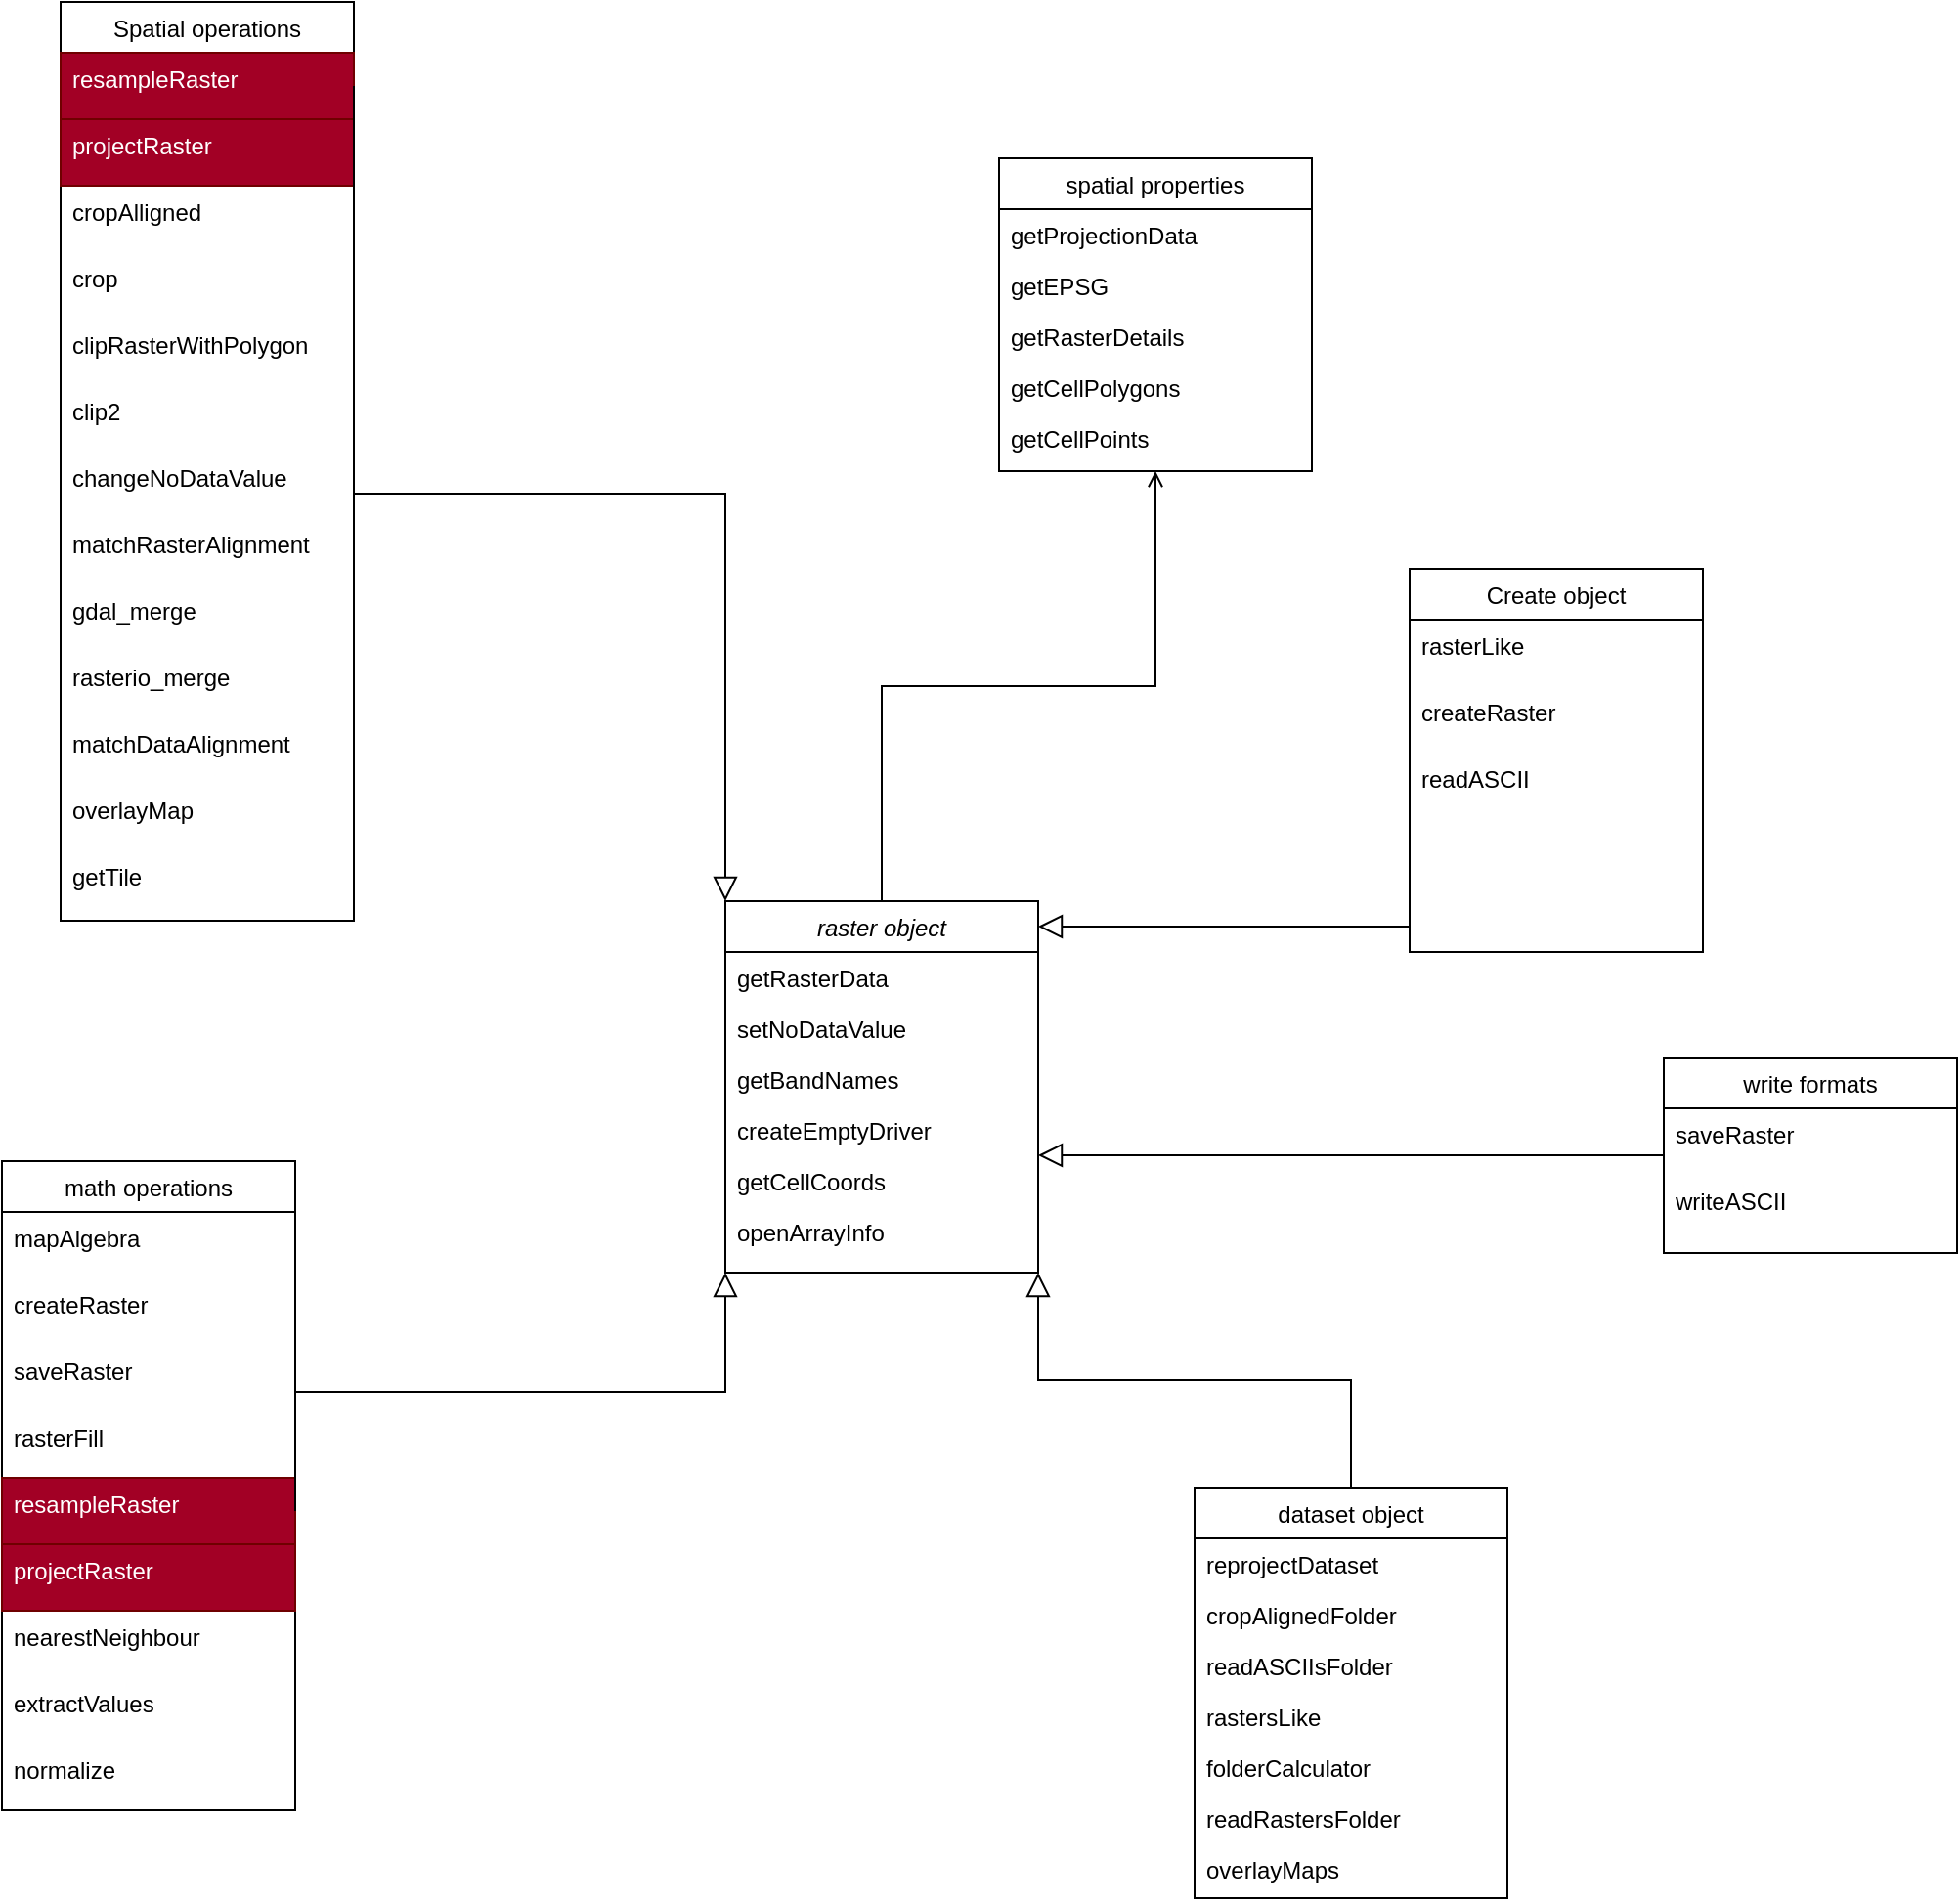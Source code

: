 <mxfile version="20.8.16" type="device"><diagram id="C5RBs43oDa-KdzZeNtuy" name="Page-1"><mxGraphModel dx="2245" dy="2039" grid="1" gridSize="10" guides="1" tooltips="1" connect="1" arrows="1" fold="1" page="1" pageScale="1" pageWidth="827" pageHeight="1169" math="0" shadow="0"><root><mxCell id="WIyWlLk6GJQsqaUBKTNV-0"/><mxCell id="WIyWlLk6GJQsqaUBKTNV-1" parent="WIyWlLk6GJQsqaUBKTNV-0"/><mxCell id="zkfFHV4jXpPFQw0GAbJ--0" value="raster object" style="swimlane;fontStyle=2;align=center;verticalAlign=top;childLayout=stackLayout;horizontal=1;startSize=26;horizontalStack=0;resizeParent=1;resizeLast=0;collapsible=1;marginBottom=0;rounded=0;shadow=0;strokeWidth=1;" parent="WIyWlLk6GJQsqaUBKTNV-1" vertex="1"><mxGeometry x="140" y="120" width="160" height="190" as="geometry"><mxRectangle x="230" y="140" width="160" height="26" as="alternateBounds"/></mxGeometry></mxCell><mxCell id="zkfFHV4jXpPFQw0GAbJ--1" value="getRasterData" style="text;align=left;verticalAlign=top;spacingLeft=4;spacingRight=4;overflow=hidden;rotatable=0;points=[[0,0.5],[1,0.5]];portConstraint=eastwest;" parent="zkfFHV4jXpPFQw0GAbJ--0" vertex="1"><mxGeometry y="26" width="160" height="26" as="geometry"/></mxCell><mxCell id="o7iK8XNrkO_dPIbH2RLY-7" value="setNoDataValue" style="text;align=left;verticalAlign=top;spacingLeft=4;spacingRight=4;overflow=hidden;rotatable=0;points=[[0,0.5],[1,0.5]];portConstraint=eastwest;rounded=0;shadow=0;html=0;" parent="zkfFHV4jXpPFQw0GAbJ--0" vertex="1"><mxGeometry y="52" width="160" height="26" as="geometry"/></mxCell><mxCell id="o7iK8XNrkO_dPIbH2RLY-6" value="getBandNames" style="text;align=left;verticalAlign=top;spacingLeft=4;spacingRight=4;overflow=hidden;rotatable=0;points=[[0,0.5],[1,0.5]];portConstraint=eastwest;rounded=0;shadow=0;html=0;" parent="zkfFHV4jXpPFQw0GAbJ--0" vertex="1"><mxGeometry y="78" width="160" height="26" as="geometry"/></mxCell><mxCell id="o7iK8XNrkO_dPIbH2RLY-5" value="createEmptyDriver" style="text;align=left;verticalAlign=top;spacingLeft=4;spacingRight=4;overflow=hidden;rotatable=0;points=[[0,0.5],[1,0.5]];portConstraint=eastwest;rounded=0;shadow=0;html=0;" parent="zkfFHV4jXpPFQw0GAbJ--0" vertex="1"><mxGeometry y="104" width="160" height="26" as="geometry"/></mxCell><mxCell id="o7iK8XNrkO_dPIbH2RLY-4" value="getCellCoords" style="text;align=left;verticalAlign=top;spacingLeft=4;spacingRight=4;overflow=hidden;rotatable=0;points=[[0,0.5],[1,0.5]];portConstraint=eastwest;rounded=0;shadow=0;html=0;" parent="zkfFHV4jXpPFQw0GAbJ--0" vertex="1"><mxGeometry y="130" width="160" height="26" as="geometry"/></mxCell><mxCell id="o7iK8XNrkO_dPIbH2RLY-9" value="openArrayInfo" style="text;align=left;verticalAlign=top;spacingLeft=4;spacingRight=4;overflow=hidden;rotatable=0;points=[[0,0.5],[1,0.5]];portConstraint=eastwest;rounded=0;shadow=0;html=0;" parent="zkfFHV4jXpPFQw0GAbJ--0" vertex="1"><mxGeometry y="156" width="160" height="26" as="geometry"/></mxCell><mxCell id="zkfFHV4jXpPFQw0GAbJ--6" value="dataset object" style="swimlane;fontStyle=0;align=center;verticalAlign=top;childLayout=stackLayout;horizontal=1;startSize=26;horizontalStack=0;resizeParent=1;resizeLast=0;collapsible=1;marginBottom=0;rounded=0;shadow=0;strokeWidth=1;" parent="WIyWlLk6GJQsqaUBKTNV-1" vertex="1"><mxGeometry x="380" y="420" width="160" height="210" as="geometry"><mxRectangle x="130" y="380" width="160" height="26" as="alternateBounds"/></mxGeometry></mxCell><mxCell id="zkfFHV4jXpPFQw0GAbJ--7" value="reprojectDataset" style="text;align=left;verticalAlign=top;spacingLeft=4;spacingRight=4;overflow=hidden;rotatable=0;points=[[0,0.5],[1,0.5]];portConstraint=eastwest;" parent="zkfFHV4jXpPFQw0GAbJ--6" vertex="1"><mxGeometry y="26" width="160" height="26" as="geometry"/></mxCell><mxCell id="zkfFHV4jXpPFQw0GAbJ--8" value="cropAlignedFolder" style="text;align=left;verticalAlign=top;spacingLeft=4;spacingRight=4;overflow=hidden;rotatable=0;points=[[0,0.5],[1,0.5]];portConstraint=eastwest;rounded=0;shadow=0;html=0;" parent="zkfFHV4jXpPFQw0GAbJ--6" vertex="1"><mxGeometry y="52" width="160" height="26" as="geometry"/></mxCell><mxCell id="o7iK8XNrkO_dPIbH2RLY-61" value="readASCIIsFolder" style="text;align=left;verticalAlign=top;spacingLeft=4;spacingRight=4;overflow=hidden;rotatable=0;points=[[0,0.5],[1,0.5]];portConstraint=eastwest;rounded=0;shadow=0;html=0;" parent="zkfFHV4jXpPFQw0GAbJ--6" vertex="1"><mxGeometry y="78" width="160" height="26" as="geometry"/></mxCell><mxCell id="o7iK8XNrkO_dPIbH2RLY-60" value="rastersLike" style="text;align=left;verticalAlign=top;spacingLeft=4;spacingRight=4;overflow=hidden;rotatable=0;points=[[0,0.5],[1,0.5]];portConstraint=eastwest;rounded=0;shadow=0;html=0;" parent="zkfFHV4jXpPFQw0GAbJ--6" vertex="1"><mxGeometry y="104" width="160" height="26" as="geometry"/></mxCell><mxCell id="o7iK8XNrkO_dPIbH2RLY-59" value="folderCalculator" style="text;align=left;verticalAlign=top;spacingLeft=4;spacingRight=4;overflow=hidden;rotatable=0;points=[[0,0.5],[1,0.5]];portConstraint=eastwest;rounded=0;shadow=0;html=0;" parent="zkfFHV4jXpPFQw0GAbJ--6" vertex="1"><mxGeometry y="130" width="160" height="26" as="geometry"/></mxCell><mxCell id="o7iK8XNrkO_dPIbH2RLY-65" value="readRastersFolder" style="text;align=left;verticalAlign=top;spacingLeft=4;spacingRight=4;overflow=hidden;rotatable=0;points=[[0,0.5],[1,0.5]];portConstraint=eastwest;rounded=0;shadow=0;html=0;" parent="zkfFHV4jXpPFQw0GAbJ--6" vertex="1"><mxGeometry y="156" width="160" height="26" as="geometry"/></mxCell><mxCell id="o7iK8XNrkO_dPIbH2RLY-64" value="overlayMaps" style="text;align=left;verticalAlign=top;spacingLeft=4;spacingRight=4;overflow=hidden;rotatable=0;points=[[0,0.5],[1,0.5]];portConstraint=eastwest;rounded=0;shadow=0;html=0;" parent="zkfFHV4jXpPFQw0GAbJ--6" vertex="1"><mxGeometry y="182" width="160" height="26" as="geometry"/></mxCell><mxCell id="zkfFHV4jXpPFQw0GAbJ--12" value="" style="endArrow=block;endSize=10;endFill=0;shadow=0;strokeWidth=1;rounded=0;edgeStyle=elbowEdgeStyle;elbow=vertical;entryX=1;entryY=1;entryDx=0;entryDy=0;" parent="WIyWlLk6GJQsqaUBKTNV-1" source="zkfFHV4jXpPFQw0GAbJ--6" target="zkfFHV4jXpPFQw0GAbJ--0" edge="1"><mxGeometry width="160" relative="1" as="geometry"><mxPoint x="200" y="203" as="sourcePoint"/><mxPoint x="200" y="203" as="targetPoint"/></mxGeometry></mxCell><mxCell id="zkfFHV4jXpPFQw0GAbJ--13" value="Create object" style="swimlane;fontStyle=0;align=center;verticalAlign=top;childLayout=stackLayout;horizontal=1;startSize=26;horizontalStack=0;resizeParent=1;resizeLast=0;collapsible=1;marginBottom=0;rounded=0;shadow=0;strokeWidth=1;" parent="WIyWlLk6GJQsqaUBKTNV-1" vertex="1"><mxGeometry x="490" y="-50" width="150" height="196" as="geometry"><mxRectangle x="340" y="380" width="170" height="26" as="alternateBounds"/></mxGeometry></mxCell><mxCell id="zkfFHV4jXpPFQw0GAbJ--14" value="rasterLike" style="text;align=left;verticalAlign=top;spacingLeft=4;spacingRight=4;overflow=hidden;rotatable=0;points=[[0,0.5],[1,0.5]];portConstraint=eastwest;" parent="zkfFHV4jXpPFQw0GAbJ--13" vertex="1"><mxGeometry y="26" width="150" height="34" as="geometry"/></mxCell><mxCell id="o7iK8XNrkO_dPIbH2RLY-20" value="createRaster" style="text;align=left;verticalAlign=top;spacingLeft=4;spacingRight=4;overflow=hidden;rotatable=0;points=[[0,0.5],[1,0.5]];portConstraint=eastwest;" parent="zkfFHV4jXpPFQw0GAbJ--13" vertex="1"><mxGeometry y="60" width="150" height="34" as="geometry"/></mxCell><mxCell id="o7iK8XNrkO_dPIbH2RLY-18" value="readASCII" style="text;align=left;verticalAlign=top;spacingLeft=4;spacingRight=4;overflow=hidden;rotatable=0;points=[[0,0.5],[1,0.5]];portConstraint=eastwest;" parent="zkfFHV4jXpPFQw0GAbJ--13" vertex="1"><mxGeometry y="94" width="150" height="34" as="geometry"/></mxCell><mxCell id="zkfFHV4jXpPFQw0GAbJ--16" value="" style="endArrow=block;endSize=10;endFill=0;shadow=0;strokeWidth=1;rounded=0;edgeStyle=elbowEdgeStyle;elbow=vertical;" parent="WIyWlLk6GJQsqaUBKTNV-1" source="zkfFHV4jXpPFQw0GAbJ--13" target="zkfFHV4jXpPFQw0GAbJ--0" edge="1"><mxGeometry width="160" relative="1" as="geometry"><mxPoint x="210" y="373" as="sourcePoint"/><mxPoint x="310" y="271" as="targetPoint"/></mxGeometry></mxCell><mxCell id="zkfFHV4jXpPFQw0GAbJ--17" value="spatial properties" style="swimlane;fontStyle=0;align=center;verticalAlign=top;childLayout=stackLayout;horizontal=1;startSize=26;horizontalStack=0;resizeParent=1;resizeLast=0;collapsible=1;marginBottom=0;rounded=0;shadow=0;strokeWidth=1;" parent="WIyWlLk6GJQsqaUBKTNV-1" vertex="1"><mxGeometry x="280" y="-260" width="160" height="160" as="geometry"><mxRectangle x="550" y="140" width="160" height="26" as="alternateBounds"/></mxGeometry></mxCell><mxCell id="zkfFHV4jXpPFQw0GAbJ--18" value="getProjectionData" style="text;align=left;verticalAlign=top;spacingLeft=4;spacingRight=4;overflow=hidden;rotatable=0;points=[[0,0.5],[1,0.5]];portConstraint=eastwest;" parent="zkfFHV4jXpPFQw0GAbJ--17" vertex="1"><mxGeometry y="26" width="160" height="26" as="geometry"/></mxCell><mxCell id="zkfFHV4jXpPFQw0GAbJ--19" value="getEPSG" style="text;align=left;verticalAlign=top;spacingLeft=4;spacingRight=4;overflow=hidden;rotatable=0;points=[[0,0.5],[1,0.5]];portConstraint=eastwest;rounded=0;shadow=0;html=0;" parent="zkfFHV4jXpPFQw0GAbJ--17" vertex="1"><mxGeometry y="52" width="160" height="26" as="geometry"/></mxCell><mxCell id="zkfFHV4jXpPFQw0GAbJ--20" value="getRasterDetails" style="text;align=left;verticalAlign=top;spacingLeft=4;spacingRight=4;overflow=hidden;rotatable=0;points=[[0,0.5],[1,0.5]];portConstraint=eastwest;rounded=0;shadow=0;html=0;" parent="zkfFHV4jXpPFQw0GAbJ--17" vertex="1"><mxGeometry y="78" width="160" height="26" as="geometry"/></mxCell><mxCell id="zkfFHV4jXpPFQw0GAbJ--21" value="getCellPolygons" style="text;align=left;verticalAlign=top;spacingLeft=4;spacingRight=4;overflow=hidden;rotatable=0;points=[[0,0.5],[1,0.5]];portConstraint=eastwest;rounded=0;shadow=0;html=0;" parent="zkfFHV4jXpPFQw0GAbJ--17" vertex="1"><mxGeometry y="104" width="160" height="26" as="geometry"/></mxCell><mxCell id="zkfFHV4jXpPFQw0GAbJ--22" value="getCellPoints" style="text;align=left;verticalAlign=top;spacingLeft=4;spacingRight=4;overflow=hidden;rotatable=0;points=[[0,0.5],[1,0.5]];portConstraint=eastwest;rounded=0;shadow=0;html=0;" parent="zkfFHV4jXpPFQw0GAbJ--17" vertex="1"><mxGeometry y="130" width="160" height="26" as="geometry"/></mxCell><mxCell id="zkfFHV4jXpPFQw0GAbJ--26" value="" style="endArrow=open;shadow=0;strokeWidth=1;rounded=0;endFill=1;edgeStyle=elbowEdgeStyle;elbow=vertical;" parent="WIyWlLk6GJQsqaUBKTNV-1" source="zkfFHV4jXpPFQw0GAbJ--0" target="zkfFHV4jXpPFQw0GAbJ--17" edge="1"><mxGeometry x="0.5" y="41" relative="1" as="geometry"><mxPoint x="380" y="192" as="sourcePoint"/><mxPoint x="540" y="192" as="targetPoint"/><mxPoint x="-40" y="32" as="offset"/></mxGeometry></mxCell><mxCell id="o7iK8XNrkO_dPIbH2RLY-22" value="math operations" style="swimlane;fontStyle=0;align=center;verticalAlign=top;childLayout=stackLayout;horizontal=1;startSize=26;horizontalStack=0;resizeParent=1;resizeLast=0;collapsible=1;marginBottom=0;rounded=0;shadow=0;strokeWidth=1;" parent="WIyWlLk6GJQsqaUBKTNV-1" vertex="1"><mxGeometry x="-230" y="253" width="150" height="332" as="geometry"><mxRectangle x="340" y="380" width="170" height="26" as="alternateBounds"/></mxGeometry></mxCell><mxCell id="o7iK8XNrkO_dPIbH2RLY-23" value="mapAlgebra" style="text;align=left;verticalAlign=top;spacingLeft=4;spacingRight=4;overflow=hidden;rotatable=0;points=[[0,0.5],[1,0.5]];portConstraint=eastwest;" parent="o7iK8XNrkO_dPIbH2RLY-22" vertex="1"><mxGeometry y="26" width="150" height="34" as="geometry"/></mxCell><mxCell id="o7iK8XNrkO_dPIbH2RLY-24" value="createRaster" style="text;align=left;verticalAlign=top;spacingLeft=4;spacingRight=4;overflow=hidden;rotatable=0;points=[[0,0.5],[1,0.5]];portConstraint=eastwest;" parent="o7iK8XNrkO_dPIbH2RLY-22" vertex="1"><mxGeometry y="60" width="150" height="34" as="geometry"/></mxCell><mxCell id="o7iK8XNrkO_dPIbH2RLY-25" value="saveRaster" style="text;align=left;verticalAlign=top;spacingLeft=4;spacingRight=4;overflow=hidden;rotatable=0;points=[[0,0.5],[1,0.5]];portConstraint=eastwest;" parent="o7iK8XNrkO_dPIbH2RLY-22" vertex="1"><mxGeometry y="94" width="150" height="34" as="geometry"/></mxCell><mxCell id="o7iK8XNrkO_dPIbH2RLY-26" value="rasterFill" style="text;align=left;verticalAlign=top;spacingLeft=4;spacingRight=4;overflow=hidden;rotatable=0;points=[[0,0.5],[1,0.5]];portConstraint=eastwest;" parent="o7iK8XNrkO_dPIbH2RLY-22" vertex="1"><mxGeometry y="128" width="150" height="34" as="geometry"/></mxCell><mxCell id="o7iK8XNrkO_dPIbH2RLY-32" value="resampleRaster" style="text;align=left;verticalAlign=top;spacingLeft=4;spacingRight=4;overflow=hidden;rotatable=0;points=[[0,0.5],[1,0.5]];portConstraint=eastwest;fillColor=#a20025;fontColor=#ffffff;strokeColor=#6F0000;" parent="o7iK8XNrkO_dPIbH2RLY-22" vertex="1"><mxGeometry y="162" width="150" height="34" as="geometry"/></mxCell><mxCell id="o7iK8XNrkO_dPIbH2RLY-31" value="projectRaster" style="text;align=left;verticalAlign=top;spacingLeft=4;spacingRight=4;overflow=hidden;rotatable=0;points=[[0,0.5],[1,0.5]];portConstraint=eastwest;fillColor=#a20025;strokeColor=#6F0000;fontColor=#ffffff;" parent="o7iK8XNrkO_dPIbH2RLY-22" vertex="1"><mxGeometry y="196" width="150" height="34" as="geometry"/></mxCell><mxCell id="o7iK8XNrkO_dPIbH2RLY-30" value="nearestNeighbour" style="text;align=left;verticalAlign=top;spacingLeft=4;spacingRight=4;overflow=hidden;rotatable=0;points=[[0,0.5],[1,0.5]];portConstraint=eastwest;" parent="o7iK8XNrkO_dPIbH2RLY-22" vertex="1"><mxGeometry y="230" width="150" height="34" as="geometry"/></mxCell><mxCell id="o7iK8XNrkO_dPIbH2RLY-29" value="extractValues" style="text;align=left;verticalAlign=top;spacingLeft=4;spacingRight=4;overflow=hidden;rotatable=0;points=[[0,0.5],[1,0.5]];portConstraint=eastwest;" parent="o7iK8XNrkO_dPIbH2RLY-22" vertex="1"><mxGeometry y="264" width="150" height="34" as="geometry"/></mxCell><mxCell id="o7iK8XNrkO_dPIbH2RLY-72" value="normalize" style="text;align=left;verticalAlign=top;spacingLeft=4;spacingRight=4;overflow=hidden;rotatable=0;points=[[0,0.5],[1,0.5]];portConstraint=eastwest;" parent="o7iK8XNrkO_dPIbH2RLY-22" vertex="1"><mxGeometry y="298" width="150" height="34" as="geometry"/></mxCell><mxCell id="o7iK8XNrkO_dPIbH2RLY-33" value="" style="endArrow=block;endSize=10;endFill=0;shadow=0;strokeWidth=1;rounded=0;edgeStyle=elbowEdgeStyle;elbow=vertical;exitX=1;exitY=0.5;exitDx=0;exitDy=0;entryX=0;entryY=1;entryDx=0;entryDy=0;" parent="WIyWlLk6GJQsqaUBKTNV-1" source="o7iK8XNrkO_dPIbH2RLY-32" target="zkfFHV4jXpPFQw0GAbJ--0" edge="1"><mxGeometry width="160" relative="1" as="geometry"><mxPoint x="30" y="620" as="sourcePoint"/><mxPoint x="220" y="328" as="targetPoint"/><Array as="points"/></mxGeometry></mxCell><mxCell id="o7iK8XNrkO_dPIbH2RLY-34" value="Spatial operations" style="swimlane;fontStyle=0;align=center;verticalAlign=top;childLayout=stackLayout;horizontal=1;startSize=26;horizontalStack=0;resizeParent=1;resizeLast=0;collapsible=1;marginBottom=0;rounded=0;shadow=0;strokeWidth=1;" parent="WIyWlLk6GJQsqaUBKTNV-1" vertex="1"><mxGeometry x="-200" y="-340" width="150" height="470" as="geometry"><mxRectangle x="340" y="380" width="170" height="26" as="alternateBounds"/></mxGeometry></mxCell><mxCell id="o7iK8XNrkO_dPIbH2RLY-39" value="resampleRaster" style="text;align=left;verticalAlign=top;spacingLeft=4;spacingRight=4;overflow=hidden;rotatable=0;points=[[0,0.5],[1,0.5]];portConstraint=eastwest;fillColor=#a20025;strokeColor=#6F0000;fontColor=#ffffff;" parent="o7iK8XNrkO_dPIbH2RLY-34" vertex="1"><mxGeometry y="26" width="150" height="34" as="geometry"/></mxCell><mxCell id="o7iK8XNrkO_dPIbH2RLY-40" value="projectRaster" style="text;align=left;verticalAlign=top;spacingLeft=4;spacingRight=4;overflow=hidden;rotatable=0;points=[[0,0.5],[1,0.5]];portConstraint=eastwest;fillColor=#a20025;strokeColor=#6F0000;fontColor=#ffffff;" parent="o7iK8XNrkO_dPIbH2RLY-34" vertex="1"><mxGeometry y="60" width="150" height="34" as="geometry"/></mxCell><mxCell id="o7iK8XNrkO_dPIbH2RLY-41" value="cropAlligned" style="text;align=left;verticalAlign=top;spacingLeft=4;spacingRight=4;overflow=hidden;rotatable=0;points=[[0,0.5],[1,0.5]];portConstraint=eastwest;" parent="o7iK8XNrkO_dPIbH2RLY-34" vertex="1"><mxGeometry y="94" width="150" height="34" as="geometry"/></mxCell><mxCell id="o7iK8XNrkO_dPIbH2RLY-42" value="crop" style="text;align=left;verticalAlign=top;spacingLeft=4;spacingRight=4;overflow=hidden;rotatable=0;points=[[0,0.5],[1,0.5]];portConstraint=eastwest;" parent="o7iK8XNrkO_dPIbH2RLY-34" vertex="1"><mxGeometry y="128" width="150" height="34" as="geometry"/></mxCell><mxCell id="o7iK8XNrkO_dPIbH2RLY-47" value="clipRasterWithPolygon" style="text;align=left;verticalAlign=top;spacingLeft=4;spacingRight=4;overflow=hidden;rotatable=0;points=[[0,0.5],[1,0.5]];portConstraint=eastwest;" parent="o7iK8XNrkO_dPIbH2RLY-34" vertex="1"><mxGeometry y="162" width="150" height="34" as="geometry"/></mxCell><mxCell id="o7iK8XNrkO_dPIbH2RLY-46" value="clip2" style="text;align=left;verticalAlign=top;spacingLeft=4;spacingRight=4;overflow=hidden;rotatable=0;points=[[0,0.5],[1,0.5]];portConstraint=eastwest;" parent="o7iK8XNrkO_dPIbH2RLY-34" vertex="1"><mxGeometry y="196" width="150" height="34" as="geometry"/></mxCell><mxCell id="o7iK8XNrkO_dPIbH2RLY-45" value="changeNoDataValue" style="text;align=left;verticalAlign=top;spacingLeft=4;spacingRight=4;overflow=hidden;rotatable=0;points=[[0,0.5],[1,0.5]];portConstraint=eastwest;" parent="o7iK8XNrkO_dPIbH2RLY-34" vertex="1"><mxGeometry y="230" width="150" height="34" as="geometry"/></mxCell><mxCell id="o7iK8XNrkO_dPIbH2RLY-48" value="matchRasterAlignment" style="text;align=left;verticalAlign=top;spacingLeft=4;spacingRight=4;overflow=hidden;rotatable=0;points=[[0,0.5],[1,0.5]];portConstraint=eastwest;" parent="o7iK8XNrkO_dPIbH2RLY-34" vertex="1"><mxGeometry y="264" width="150" height="34" as="geometry"/></mxCell><mxCell id="o7iK8XNrkO_dPIbH2RLY-57" value="gdal_merge" style="text;align=left;verticalAlign=top;spacingLeft=4;spacingRight=4;overflow=hidden;rotatable=0;points=[[0,0.5],[1,0.5]];portConstraint=eastwest;" parent="o7iK8XNrkO_dPIbH2RLY-34" vertex="1"><mxGeometry y="298" width="150" height="34" as="geometry"/></mxCell><mxCell id="o7iK8XNrkO_dPIbH2RLY-56" value="rasterio_merge" style="text;align=left;verticalAlign=top;spacingLeft=4;spacingRight=4;overflow=hidden;rotatable=0;points=[[0,0.5],[1,0.5]];portConstraint=eastwest;" parent="o7iK8XNrkO_dPIbH2RLY-34" vertex="1"><mxGeometry y="332" width="150" height="34" as="geometry"/></mxCell><mxCell id="o7iK8XNrkO_dPIbH2RLY-55" value="matchDataAlignment" style="text;align=left;verticalAlign=top;spacingLeft=4;spacingRight=4;overflow=hidden;rotatable=0;points=[[0,0.5],[1,0.5]];portConstraint=eastwest;" parent="o7iK8XNrkO_dPIbH2RLY-34" vertex="1"><mxGeometry y="366" width="150" height="34" as="geometry"/></mxCell><mxCell id="o7iK8XNrkO_dPIbH2RLY-70" value="overlayMap" style="text;align=left;verticalAlign=top;spacingLeft=4;spacingRight=4;overflow=hidden;rotatable=0;points=[[0,0.5],[1,0.5]];portConstraint=eastwest;" parent="o7iK8XNrkO_dPIbH2RLY-34" vertex="1"><mxGeometry y="400" width="150" height="34" as="geometry"/></mxCell><mxCell id="o7iK8XNrkO_dPIbH2RLY-69" value="getTile" style="text;align=left;verticalAlign=top;spacingLeft=4;spacingRight=4;overflow=hidden;rotatable=0;points=[[0,0.5],[1,0.5]];portConstraint=eastwest;" parent="o7iK8XNrkO_dPIbH2RLY-34" vertex="1"><mxGeometry y="434" width="150" height="34" as="geometry"/></mxCell><mxCell id="o7iK8XNrkO_dPIbH2RLY-44" value="" style="endArrow=block;endSize=10;endFill=0;shadow=0;strokeWidth=1;rounded=0;edgeStyle=elbowEdgeStyle;elbow=vertical;exitX=1;exitY=0.5;exitDx=0;exitDy=0;entryX=0;entryY=0;entryDx=0;entryDy=0;" parent="WIyWlLk6GJQsqaUBKTNV-1" source="o7iK8XNrkO_dPIbH2RLY-39" target="zkfFHV4jXpPFQw0GAbJ--0" edge="1"><mxGeometry width="160" relative="1" as="geometry"><mxPoint x="120" y="234" as="sourcePoint"/><mxPoint x="310" y="-7" as="targetPoint"/></mxGeometry></mxCell><mxCell id="GHAI1626P2Z5YUlTT_k0-0" value="write formats" style="swimlane;fontStyle=0;align=center;verticalAlign=top;childLayout=stackLayout;horizontal=1;startSize=26;horizontalStack=0;resizeParent=1;resizeLast=0;collapsible=1;marginBottom=0;rounded=0;shadow=0;strokeWidth=1;" vertex="1" parent="WIyWlLk6GJQsqaUBKTNV-1"><mxGeometry x="620" y="200" width="150" height="100" as="geometry"><mxRectangle x="340" y="380" width="170" height="26" as="alternateBounds"/></mxGeometry></mxCell><mxCell id="GHAI1626P2Z5YUlTT_k0-3" value="saveRaster" style="text;align=left;verticalAlign=top;spacingLeft=4;spacingRight=4;overflow=hidden;rotatable=0;points=[[0,0.5],[1,0.5]];portConstraint=eastwest;" vertex="1" parent="GHAI1626P2Z5YUlTT_k0-0"><mxGeometry y="26" width="150" height="34" as="geometry"/></mxCell><mxCell id="GHAI1626P2Z5YUlTT_k0-5" value="writeASCII" style="text;align=left;verticalAlign=top;spacingLeft=4;spacingRight=4;overflow=hidden;rotatable=0;points=[[0,0.5],[1,0.5]];portConstraint=eastwest;" vertex="1" parent="GHAI1626P2Z5YUlTT_k0-0"><mxGeometry y="60" width="150" height="34" as="geometry"/></mxCell><mxCell id="GHAI1626P2Z5YUlTT_k0-6" value="" style="endArrow=block;endSize=10;endFill=0;shadow=0;strokeWidth=1;rounded=0;edgeStyle=elbowEdgeStyle;elbow=vertical;" edge="1" parent="WIyWlLk6GJQsqaUBKTNV-1" source="GHAI1626P2Z5YUlTT_k0-0" target="zkfFHV4jXpPFQw0GAbJ--0"><mxGeometry width="160" relative="1" as="geometry"><mxPoint x="410" y="546" as="sourcePoint"/><mxPoint x="500" y="371" as="targetPoint"/></mxGeometry></mxCell></root></mxGraphModel></diagram></mxfile>